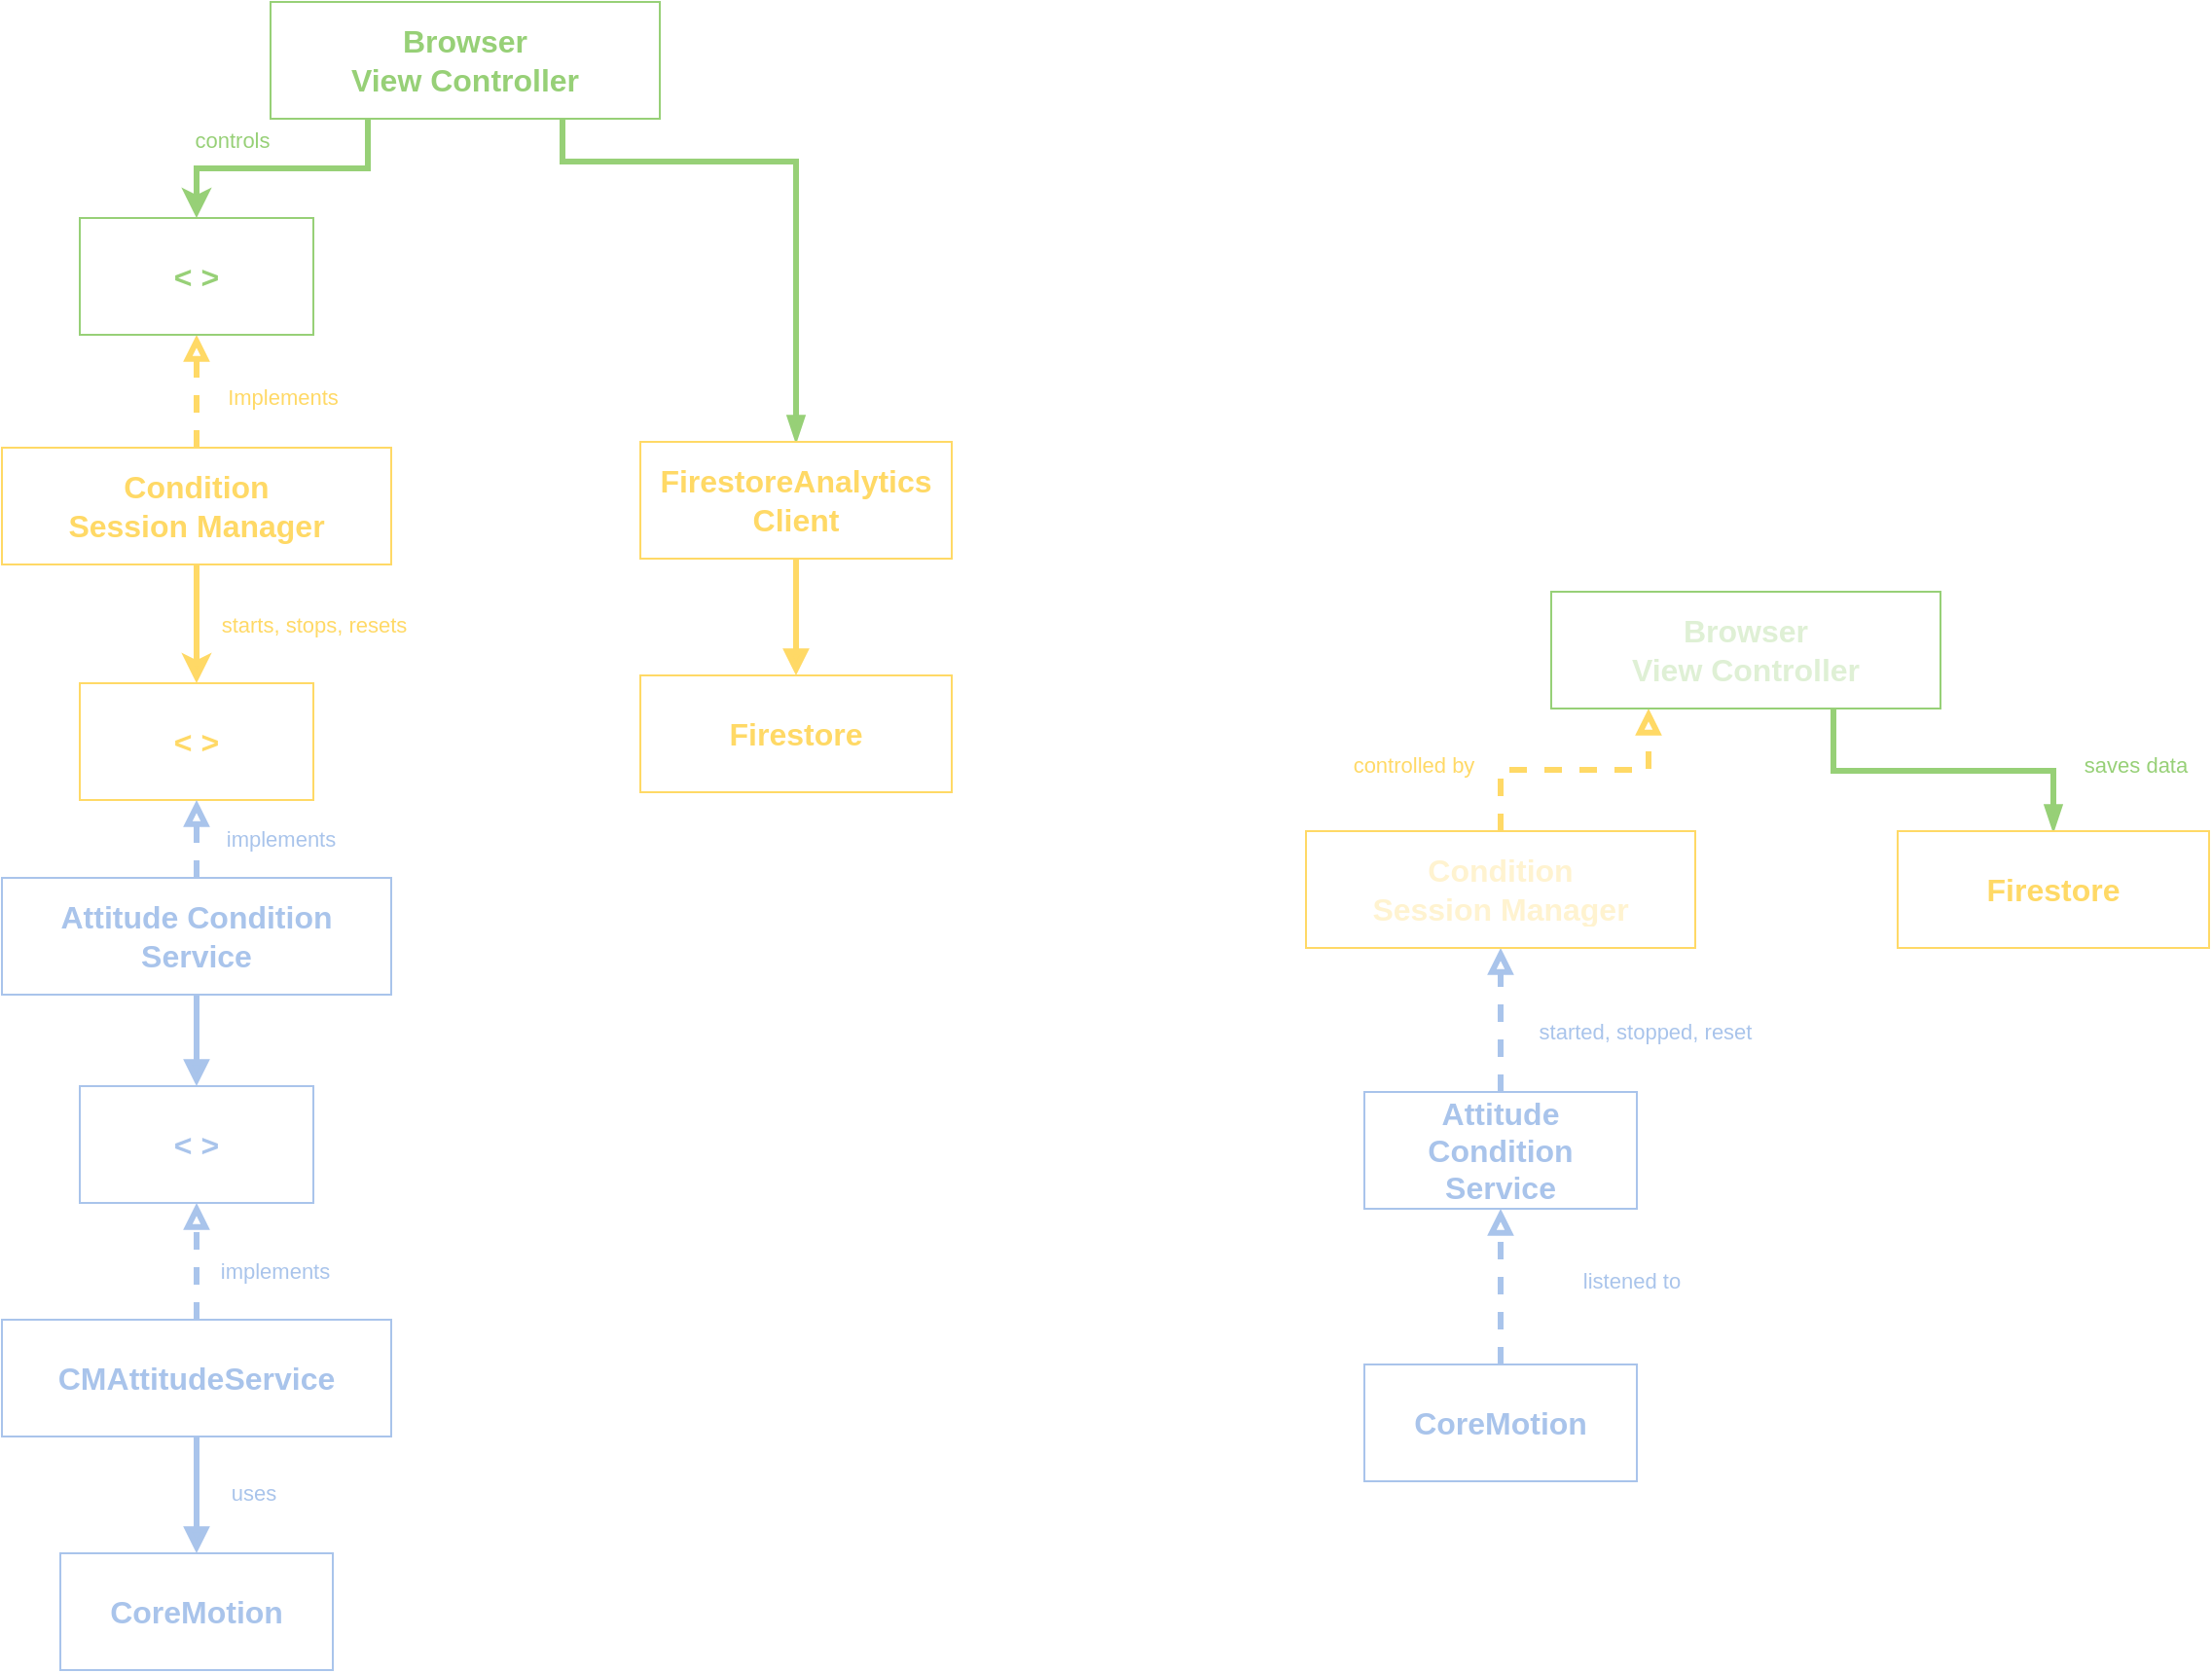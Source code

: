 <mxfile version="14.5.1" type="device"><diagram id="sgmMG3oLqw56n8v6XT4V" name="Page-1"><mxGraphModel dx="-2299" dy="567" grid="0" gridSize="10" guides="1" tooltips="1" connect="1" arrows="1" fold="1" page="0" pageScale="1" pageWidth="1400" pageHeight="850" background="none" math="0" shadow="0"><root><mxCell id="0"/><mxCell id="1" parent="0"/><mxCell id="1yiWX8e7-G0Ysewjza7s-27" style="edgeStyle=orthogonalEdgeStyle;rounded=0;orthogonalLoop=1;jettySize=auto;html=1;exitX=0.75;exitY=1;exitDx=0;exitDy=0;entryX=0.5;entryY=0;entryDx=0;entryDy=0;endArrow=blockThin;endFill=1;strokeWidth=3;fontColor=#A9C4EB;fillColor=#60a917;strokeColor=#97D077;" edge="1" parent="1" source="nUBl92lFM-MO6T5yMYMa-1" target="nUBl92lFM-MO6T5yMYMa-48"><mxGeometry relative="1" as="geometry"><Array as="points"><mxPoint x="4230" y="642"/><mxPoint x="4350" y="642"/></Array></mxGeometry></mxCell><mxCell id="nUBl92lFM-MO6T5yMYMa-1" value="&lt;b&gt;&lt;font style=&quot;font-size: 16px&quot;&gt;Browser&lt;br&gt;View Controller&lt;/font&gt;&lt;/b&gt;" style="rounded=0;whiteSpace=wrap;html=1;strokeColor=#97D077;fontColor=#97D077;" parent="1" vertex="1"><mxGeometry x="4080" y="560" width="200" height="60" as="geometry"/></mxCell><mxCell id="1yiWX8e7-G0Ysewjza7s-7" style="edgeStyle=orthogonalEdgeStyle;rounded=0;orthogonalLoop=1;jettySize=auto;html=1;entryX=0.5;entryY=1;entryDx=0;entryDy=0;endArrow=block;endFill=0;dashed=1;strokeWidth=3;strokeColor=#FFD966;" edge="1" parent="1" source="nUBl92lFM-MO6T5yMYMa-11" target="1yiWX8e7-G0Ysewjza7s-1"><mxGeometry relative="1" as="geometry"/></mxCell><mxCell id="1yiWX8e7-G0Ysewjza7s-14" value="Implements" style="edgeLabel;html=1;align=center;verticalAlign=middle;resizable=0;points=[];fontColor=#FFD966;" vertex="1" connectable="0" parent="1yiWX8e7-G0Ysewjza7s-7"><mxGeometry x="-0.081" y="-1" relative="1" as="geometry"><mxPoint x="43" as="offset"/></mxGeometry></mxCell><mxCell id="1yiWX8e7-G0Ysewjza7s-12" style="edgeStyle=orthogonalEdgeStyle;rounded=0;orthogonalLoop=1;jettySize=auto;html=1;entryX=0.5;entryY=0;entryDx=0;entryDy=0;endArrow=classic;endFill=1;strokeColor=#FFD966;strokeWidth=3;fontColor=#FFD966;" edge="1" parent="1" source="nUBl92lFM-MO6T5yMYMa-11" target="1yiWX8e7-G0Ysewjza7s-11"><mxGeometry relative="1" as="geometry"/></mxCell><mxCell id="1yiWX8e7-G0Ysewjza7s-13" value="starts, stops, resets" style="edgeLabel;html=1;align=center;verticalAlign=middle;resizable=0;points=[];fontColor=#FFD966;" vertex="1" connectable="0" parent="1yiWX8e7-G0Ysewjza7s-12"><mxGeometry x="-0.138" relative="1" as="geometry"><mxPoint x="60" y="4" as="offset"/></mxGeometry></mxCell><mxCell id="nUBl92lFM-MO6T5yMYMa-11" value="&lt;b&gt;&lt;font style=&quot;font-size: 16px&quot;&gt;Condition&lt;br&gt;Session Manager&lt;br&gt;&lt;/font&gt;&lt;/b&gt;" style="rounded=0;whiteSpace=wrap;html=1;strokeColor=#FFD966;fontColor=#FFD966;" parent="1" vertex="1"><mxGeometry x="3942" y="789" width="200" height="60" as="geometry"/></mxCell><mxCell id="nUBl92lFM-MO6T5yMYMa-34" style="edgeStyle=orthogonalEdgeStyle;rounded=0;orthogonalLoop=1;jettySize=auto;html=1;entryX=0.5;entryY=1;entryDx=0;entryDy=0;endArrow=block;endFill=0;strokeColor=#A9C4EB;strokeWidth=3;fontColor=#A9C4EB;dashed=1;" parent="1" source="nUBl92lFM-MO6T5yMYMa-31" target="nUBl92lFM-MO6T5yMYMa-32" edge="1"><mxGeometry relative="1" as="geometry"/></mxCell><mxCell id="nUBl92lFM-MO6T5yMYMa-39" value="implements" style="edgeLabel;html=1;align=center;verticalAlign=middle;resizable=0;points=[];fontColor=#A9C4EB;" parent="nUBl92lFM-MO6T5yMYMa-34" vertex="1" connectable="0"><mxGeometry x="-0.156" y="-1" relative="1" as="geometry"><mxPoint x="39" as="offset"/></mxGeometry></mxCell><mxCell id="nUBl92lFM-MO6T5yMYMa-53" value="uses" style="edgeStyle=orthogonalEdgeStyle;rounded=0;orthogonalLoop=1;jettySize=auto;html=1;entryX=0.5;entryY=0;entryDx=0;entryDy=0;endArrow=block;endFill=1;strokeWidth=3;fontColor=#A9C4EB;strokeColor=#A9C4EB;" parent="1" source="nUBl92lFM-MO6T5yMYMa-31" target="nUBl92lFM-MO6T5yMYMa-35" edge="1"><mxGeometry x="-0.033" y="29" relative="1" as="geometry"><mxPoint as="offset"/></mxGeometry></mxCell><mxCell id="nUBl92lFM-MO6T5yMYMa-31" value="&lt;b&gt;&lt;font style=&quot;font-size: 16px&quot;&gt;CMAttitudeService&lt;br&gt;&lt;/font&gt;&lt;/b&gt;" style="rounded=0;whiteSpace=wrap;html=1;strokeColor=#A9C4EB;fontColor=#A9C4EB;" parent="1" vertex="1"><mxGeometry x="3942" y="1237" width="200" height="60" as="geometry"/></mxCell><mxCell id="nUBl92lFM-MO6T5yMYMa-32" value="&lt;span style=&quot;font-size: 16px&quot;&gt;&lt;b&gt;&amp;lt; &amp;gt;&lt;/b&gt;&lt;/span&gt;" style="rounded=0;whiteSpace=wrap;html=1;strokeColor=#A9C4EB;fontColor=#A9C4EB;" parent="1" vertex="1"><mxGeometry x="3982" y="1117" width="120" height="60" as="geometry"/></mxCell><mxCell id="nUBl92lFM-MO6T5yMYMa-35" value="&lt;b&gt;&lt;font style=&quot;font-size: 16px&quot;&gt;CoreMotion&lt;br&gt;&lt;/font&gt;&lt;/b&gt;" style="rounded=0;whiteSpace=wrap;html=1;strokeColor=#A9C4EB;fontColor=#A9C4EB;" parent="1" vertex="1"><mxGeometry x="3972" y="1357" width="140" height="60" as="geometry"/></mxCell><mxCell id="nUBl92lFM-MO6T5yMYMa-52" style="edgeStyle=orthogonalEdgeStyle;rounded=0;orthogonalLoop=1;jettySize=auto;html=1;entryX=0.5;entryY=0;entryDx=0;entryDy=0;endArrow=block;endFill=1;strokeColor=#FFD966;strokeWidth=3;fontColor=#A9C4EB;textOpacity=30;" parent="1" source="nUBl92lFM-MO6T5yMYMa-48" target="nUBl92lFM-MO6T5yMYMa-51" edge="1"><mxGeometry relative="1" as="geometry"/></mxCell><mxCell id="nUBl92lFM-MO6T5yMYMa-48" value="&lt;b&gt;&lt;font style=&quot;font-size: 16px&quot;&gt;FirestoreAnalytics&lt;br&gt;Client&lt;/font&gt;&lt;/b&gt;" style="rounded=0;whiteSpace=wrap;html=1;strokeColor=#FFD966;fontColor=#FFD966;" parent="1" vertex="1"><mxGeometry x="4270" y="786" width="160" height="60" as="geometry"/></mxCell><mxCell id="nUBl92lFM-MO6T5yMYMa-51" value="&lt;b&gt;&lt;font style=&quot;font-size: 16px&quot;&gt;Firestore&lt;/font&gt;&lt;/b&gt;" style="rounded=0;whiteSpace=wrap;html=1;strokeColor=#FFD966;fontColor=#FFD966;" parent="1" vertex="1"><mxGeometry x="4270" y="906" width="160" height="60" as="geometry"/></mxCell><mxCell id="1yiWX8e7-G0Ysewjza7s-1" value="&lt;b&gt;&lt;font style=&quot;font-size: 16px&quot;&gt;&amp;lt; &amp;gt;&lt;/font&gt;&lt;/b&gt;" style="rounded=0;whiteSpace=wrap;html=1;strokeColor=#97D077;fontColor=#97D077;" vertex="1" parent="1"><mxGeometry x="3982" y="671" width="120" height="60" as="geometry"/></mxCell><mxCell id="1yiWX8e7-G0Ysewjza7s-9" style="edgeStyle=orthogonalEdgeStyle;rounded=0;orthogonalLoop=1;jettySize=auto;html=1;strokeWidth=3;strokeColor=#97D077;fontColor=#97D077;textOpacity=30;exitX=0.25;exitY=1;exitDx=0;exitDy=0;entryX=0.5;entryY=0;entryDx=0;entryDy=0;" edge="1" parent="1" source="nUBl92lFM-MO6T5yMYMa-1" target="1yiWX8e7-G0Ysewjza7s-1"><mxGeometry relative="1" as="geometry"><mxPoint x="4290" y="600.0" as="sourcePoint"/><mxPoint x="4180" y="659" as="targetPoint"/></mxGeometry></mxCell><mxCell id="1yiWX8e7-G0Ysewjza7s-10" value="controls" style="edgeLabel;html=1;align=center;verticalAlign=middle;resizable=0;points=[];fontColor=#97D077;" vertex="1" connectable="0" parent="1yiWX8e7-G0Ysewjza7s-9"><mxGeometry x="-0.008" y="-1" relative="1" as="geometry"><mxPoint x="-26.5" y="-13.5" as="offset"/></mxGeometry></mxCell><mxCell id="1yiWX8e7-G0Ysewjza7s-11" value="&lt;b&gt;&lt;font style=&quot;font-size: 16px&quot;&gt;&amp;lt; &amp;gt;&lt;/font&gt;&lt;/b&gt;" style="rounded=0;whiteSpace=wrap;html=1;fontColor=#FFD966;strokeColor=#FFD966;" vertex="1" parent="1"><mxGeometry x="3982" y="910" width="120" height="60" as="geometry"/></mxCell><mxCell id="1yiWX8e7-G0Ysewjza7s-16" style="edgeStyle=orthogonalEdgeStyle;rounded=0;orthogonalLoop=1;jettySize=auto;html=1;entryX=0.5;entryY=1;entryDx=0;entryDy=0;endArrow=block;endFill=0;strokeWidth=3;dashed=1;strokeColor=#A9C4EB;fontColor=#A9C4EB;" edge="1" parent="1" source="1yiWX8e7-G0Ysewjza7s-15" target="1yiWX8e7-G0Ysewjza7s-11"><mxGeometry relative="1" as="geometry"/></mxCell><mxCell id="1yiWX8e7-G0Ysewjza7s-18" value="implements" style="edgeLabel;html=1;align=center;verticalAlign=middle;resizable=0;points=[];fontColor=#A9C4EB;" vertex="1" connectable="0" parent="1yiWX8e7-G0Ysewjza7s-16"><mxGeometry x="-0.18" y="-1" relative="1" as="geometry"><mxPoint x="42" y="-3.6" as="offset"/></mxGeometry></mxCell><mxCell id="1yiWX8e7-G0Ysewjza7s-19" style="edgeStyle=orthogonalEdgeStyle;rounded=0;orthogonalLoop=1;jettySize=auto;html=1;entryX=0.5;entryY=0;entryDx=0;entryDy=0;endArrow=block;endFill=1;strokeColor=#A9C4EB;strokeWidth=3;fontColor=#A9C4EB;" edge="1" parent="1" source="1yiWX8e7-G0Ysewjza7s-15" target="nUBl92lFM-MO6T5yMYMa-32"><mxGeometry relative="1" as="geometry"/></mxCell><mxCell id="1yiWX8e7-G0Ysewjza7s-15" value="&lt;b&gt;&lt;font style=&quot;font-size: 16px&quot;&gt;Attitude Condition&lt;br&gt;Service&lt;br&gt;&lt;/font&gt;&lt;/b&gt;" style="rounded=0;whiteSpace=wrap;html=1;strokeColor=#A9C4EB;fontColor=#A9C4EB;" vertex="1" parent="1"><mxGeometry x="3942" y="1010" width="200" height="60" as="geometry"/></mxCell><mxCell id="1yiWX8e7-G0Ysewjza7s-22" value="" style="edgeStyle=orthogonalEdgeStyle;rounded=0;orthogonalLoop=1;jettySize=auto;html=1;endArrow=block;endFill=0;strokeColor=#A9C4EB;strokeWidth=3;fontColor=#A9C4EB;dashed=1;" edge="1" parent="1" source="1yiWX8e7-G0Ysewjza7s-20" target="1yiWX8e7-G0Ysewjza7s-21"><mxGeometry relative="1" as="geometry"/></mxCell><mxCell id="1yiWX8e7-G0Ysewjza7s-35" value="listened to" style="edgeLabel;html=1;align=center;verticalAlign=middle;resizable=0;points=[];fontColor=#A9C4EB;" vertex="1" connectable="0" parent="1yiWX8e7-G0Ysewjza7s-22"><mxGeometry x="0.057" y="-2" relative="1" as="geometry"><mxPoint x="65" y="-0.65" as="offset"/></mxGeometry></mxCell><mxCell id="1yiWX8e7-G0Ysewjza7s-20" value="&lt;b&gt;&lt;font style=&quot;font-size: 16px&quot;&gt;CoreMotion&lt;br&gt;&lt;/font&gt;&lt;/b&gt;" style="rounded=0;whiteSpace=wrap;html=1;strokeColor=#A9C4EB;fontColor=#A9C4EB;" vertex="1" parent="1"><mxGeometry x="4642" y="1260" width="140" height="60" as="geometry"/></mxCell><mxCell id="1yiWX8e7-G0Ysewjza7s-25" style="edgeStyle=orthogonalEdgeStyle;rounded=0;orthogonalLoop=1;jettySize=auto;html=1;entryX=0.5;entryY=1;entryDx=0;entryDy=0;dashed=1;endArrow=block;endFill=0;strokeColor=#A9C4EB;strokeWidth=3;fontColor=#A9C4EB;" edge="1" parent="1" source="1yiWX8e7-G0Ysewjza7s-21" target="1yiWX8e7-G0Ysewjza7s-24"><mxGeometry relative="1" as="geometry"/></mxCell><mxCell id="1yiWX8e7-G0Ysewjza7s-33" value="started, stopped, reset" style="edgeLabel;html=1;align=center;verticalAlign=middle;resizable=0;points=[];fontColor=#A9C4EB;" vertex="1" connectable="0" parent="1yiWX8e7-G0Ysewjza7s-25"><mxGeometry x="-0.111" relative="1" as="geometry"><mxPoint x="74" y="1.94" as="offset"/></mxGeometry></mxCell><mxCell id="1yiWX8e7-G0Ysewjza7s-21" value="&lt;b&gt;&lt;font style=&quot;font-size: 16px&quot;&gt;Attitude Condition&lt;br&gt;Service&lt;br&gt;&lt;/font&gt;&lt;/b&gt;" style="rounded=0;whiteSpace=wrap;html=1;strokeColor=#A9C4EB;fontColor=#A9C4EB;" vertex="1" parent="1"><mxGeometry x="4642" y="1120" width="140" height="60" as="geometry"/></mxCell><mxCell id="1yiWX8e7-G0Ysewjza7s-32" style="edgeStyle=orthogonalEdgeStyle;rounded=0;orthogonalLoop=1;jettySize=auto;html=1;exitX=0.5;exitY=0;exitDx=0;exitDy=0;entryX=0.25;entryY=1;entryDx=0;entryDy=0;endArrow=block;endFill=0;strokeWidth=3;fontColor=#A9C4EB;dashed=1;strokeColor=#FFD966;" edge="1" parent="1" source="1yiWX8e7-G0Ysewjza7s-24" target="1yiWX8e7-G0Ysewjza7s-28"><mxGeometry relative="1" as="geometry"/></mxCell><mxCell id="1yiWX8e7-G0Ysewjza7s-36" value="controlled by" style="edgeLabel;html=1;align=center;verticalAlign=middle;resizable=0;points=[];fontColor=#FFD966;" vertex="1" connectable="0" parent="1yiWX8e7-G0Ysewjza7s-32"><mxGeometry x="0.112" relative="1" as="geometry"><mxPoint x="-91.12" y="-2.53" as="offset"/></mxGeometry></mxCell><mxCell id="1yiWX8e7-G0Ysewjza7s-24" value="&lt;b&gt;&lt;font style=&quot;font-size: 16px&quot;&gt;Condition&lt;br&gt;Session Manager&lt;br&gt;&lt;/font&gt;&lt;/b&gt;" style="rounded=0;whiteSpace=wrap;html=1;strokeColor=#FFD966;fontColor=#FFD966;textOpacity=30;" vertex="1" parent="1"><mxGeometry x="4612" y="986" width="200" height="60" as="geometry"/></mxCell><mxCell id="1yiWX8e7-G0Ysewjza7s-30" style="edgeStyle=orthogonalEdgeStyle;rounded=0;orthogonalLoop=1;jettySize=auto;html=1;entryX=0.5;entryY=0;entryDx=0;entryDy=0;endArrow=blockThin;endFill=1;strokeColor=#97D077;strokeWidth=3;fontColor=#A9C4EB;" edge="1" parent="1" source="1yiWX8e7-G0Ysewjza7s-28" target="1yiWX8e7-G0Ysewjza7s-29"><mxGeometry relative="1" as="geometry"><Array as="points"><mxPoint x="4883" y="955"/><mxPoint x="4996" y="955"/></Array></mxGeometry></mxCell><mxCell id="1yiWX8e7-G0Ysewjza7s-37" value="saves data" style="edgeLabel;html=1;align=center;verticalAlign=middle;resizable=0;points=[];fontColor=#97D077;" vertex="1" connectable="0" parent="1yiWX8e7-G0Ysewjza7s-30"><mxGeometry x="-0.014" relative="1" as="geometry"><mxPoint x="99.94" y="-3" as="offset"/></mxGeometry></mxCell><mxCell id="1yiWX8e7-G0Ysewjza7s-28" value="&lt;b&gt;&lt;font style=&quot;font-size: 16px&quot;&gt;Browser&lt;br&gt;View Controller&lt;/font&gt;&lt;/b&gt;" style="rounded=0;whiteSpace=wrap;html=1;strokeColor=#97D077;fontColor=#97D077;textOpacity=30;" vertex="1" parent="1"><mxGeometry x="4738" y="863" width="200" height="60" as="geometry"/></mxCell><mxCell id="1yiWX8e7-G0Ysewjza7s-29" value="&lt;b&gt;&lt;font style=&quot;font-size: 16px&quot;&gt;Firestore&lt;/font&gt;&lt;/b&gt;" style="rounded=0;whiteSpace=wrap;html=1;strokeColor=#FFD966;fontColor=#FFD966;" vertex="1" parent="1"><mxGeometry x="4916" y="986" width="160" height="60" as="geometry"/></mxCell></root></mxGraphModel></diagram></mxfile>